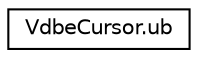 digraph "Graphical Class Hierarchy"
{
 // LATEX_PDF_SIZE
  edge [fontname="Helvetica",fontsize="10",labelfontname="Helvetica",labelfontsize="10"];
  node [fontname="Helvetica",fontsize="10",shape=record];
  rankdir="LR";
  Node0 [label="VdbeCursor.ub",height=0.2,width=0.4,color="black", fillcolor="white", style="filled",URL="$db/d1b/sqlite3_8c.html#df/d3e/unionVdbeCursor_8ub",tooltip=" "];
}

